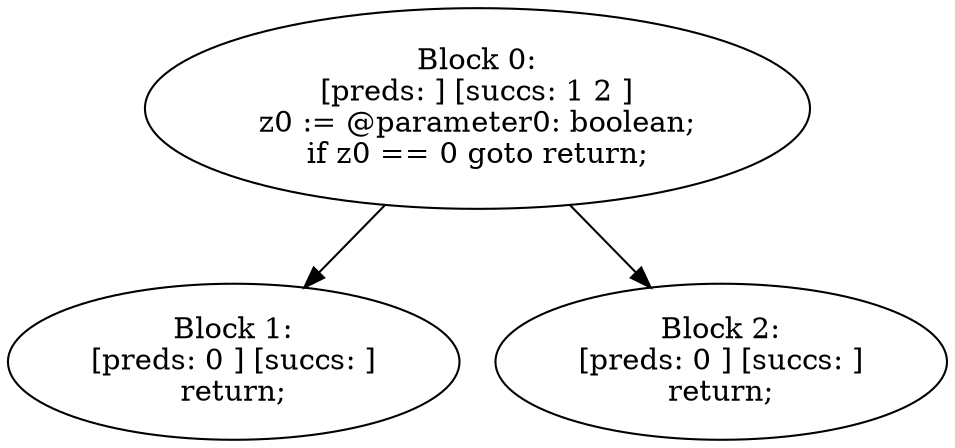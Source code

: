 digraph "unitGraph" {
    "Block 0:
[preds: ] [succs: 1 2 ]
z0 := @parameter0: boolean;
if z0 == 0 goto return;
"
    "Block 1:
[preds: 0 ] [succs: ]
return;
"
    "Block 2:
[preds: 0 ] [succs: ]
return;
"
    "Block 0:
[preds: ] [succs: 1 2 ]
z0 := @parameter0: boolean;
if z0 == 0 goto return;
"->"Block 1:
[preds: 0 ] [succs: ]
return;
";
    "Block 0:
[preds: ] [succs: 1 2 ]
z0 := @parameter0: boolean;
if z0 == 0 goto return;
"->"Block 2:
[preds: 0 ] [succs: ]
return;
";
}
